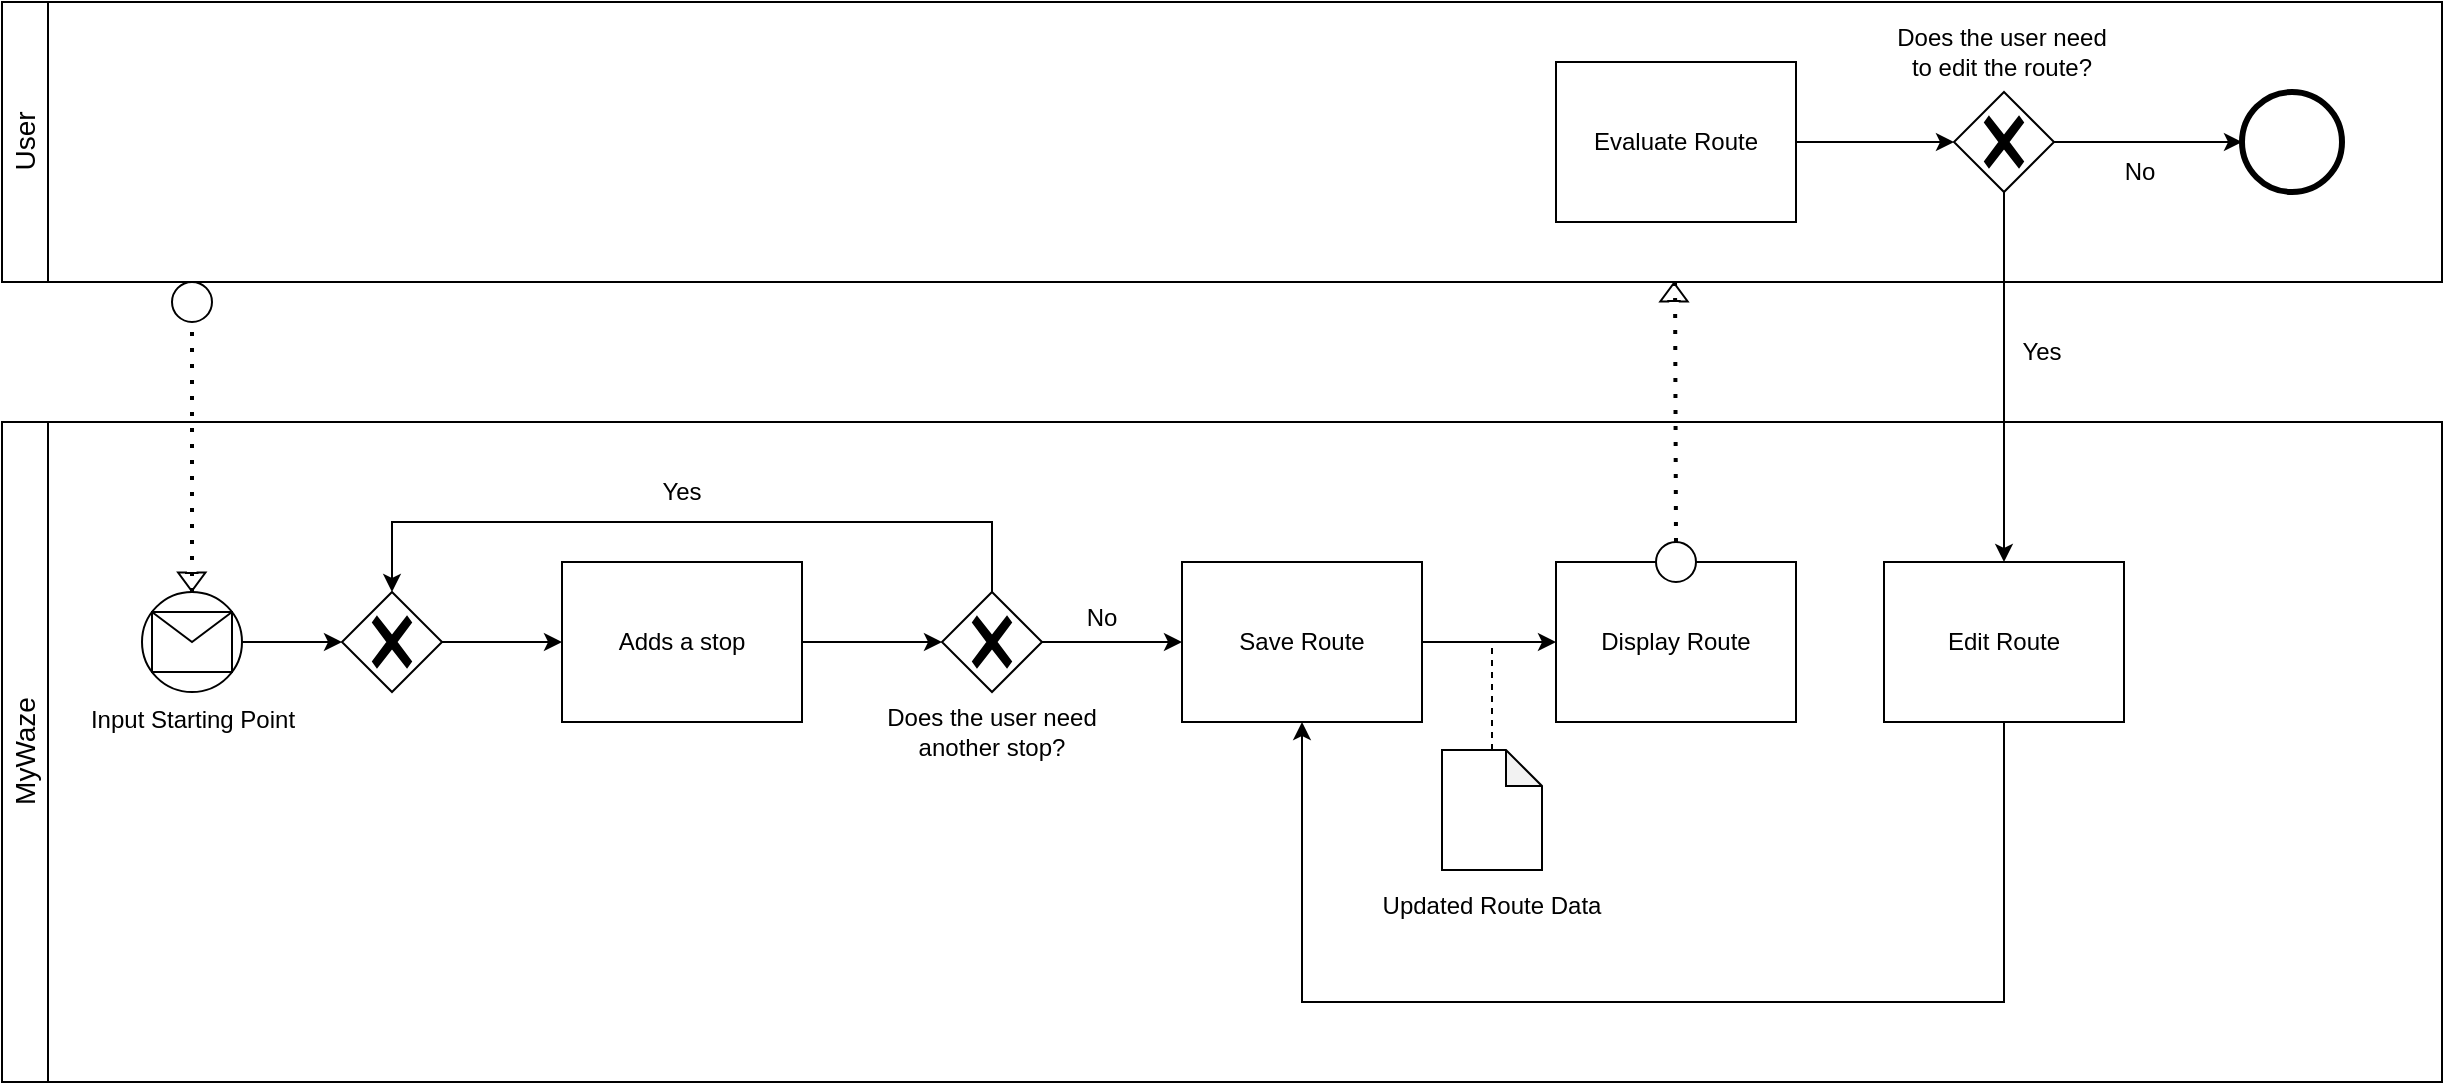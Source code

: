 <mxfile version="26.2.13">
  <diagram name="Page-1" id="2a216829-ef6e-dabb-86c1-c78162f3ba2b">
    <mxGraphModel dx="1740" dy="892" grid="1" gridSize="10" guides="1" tooltips="1" connect="1" arrows="1" fold="1" page="1" pageScale="1" pageWidth="850" pageHeight="1100" background="none" math="0" shadow="0">
      <root>
        <mxCell id="0" />
        <mxCell id="1" parent="0" />
        <mxCell id="0G2xE4ultLcCvQhKIERM-3" value="&lt;span style=&quot;font-weight: normal;&quot;&gt;&lt;font style=&quot;font-size: 14px;&quot;&gt;User&lt;/font&gt;&lt;/span&gt;" style="swimlane;horizontal=0;whiteSpace=wrap;html=1;startSize=23;" parent="1" vertex="1">
          <mxGeometry x="180" y="80" width="1220" height="140" as="geometry" />
        </mxCell>
        <mxCell id="afZQ3mGeGORyMhH4Kc8F-34" style="edgeStyle=orthogonalEdgeStyle;rounded=0;orthogonalLoop=1;jettySize=auto;html=1;entryX=0;entryY=0.5;entryDx=0;entryDy=0;entryPerimeter=0;" edge="1" parent="0G2xE4ultLcCvQhKIERM-3" source="afZQ3mGeGORyMhH4Kc8F-29" target="afZQ3mGeGORyMhH4Kc8F-32">
          <mxGeometry relative="1" as="geometry">
            <mxPoint x="970" y="70" as="targetPoint" />
          </mxGeometry>
        </mxCell>
        <mxCell id="afZQ3mGeGORyMhH4Kc8F-29" value="Evaluate Route" style="points=[[0.25,0,0],[0.5,0,0],[0.75,0,0],[1,0.25,0],[1,0.5,0],[1,0.75,0],[0.75,1,0],[0.5,1,0],[0.25,1,0],[0,0.75,0],[0,0.5,0],[0,0.25,0]];shape=mxgraph.bpmn.task2;whiteSpace=wrap;rectStyle=rounded;size=10;html=1;container=1;expand=0;collapsible=0;taskMarker=service;" vertex="1" parent="0G2xE4ultLcCvQhKIERM-3">
          <mxGeometry x="777" y="30" width="120" height="80" as="geometry" />
        </mxCell>
        <mxCell id="afZQ3mGeGORyMhH4Kc8F-37" style="edgeStyle=orthogonalEdgeStyle;rounded=0;orthogonalLoop=1;jettySize=auto;html=1;entryX=0;entryY=0.5;entryDx=0;entryDy=0;" edge="1" parent="0G2xE4ultLcCvQhKIERM-3" source="afZQ3mGeGORyMhH4Kc8F-32" target="afZQ3mGeGORyMhH4Kc8F-36">
          <mxGeometry relative="1" as="geometry" />
        </mxCell>
        <mxCell id="afZQ3mGeGORyMhH4Kc8F-32" value="" style="points=[[0.25,0.25,0],[0.5,0,0],[0.75,0.25,0],[1,0.5,0],[0.75,0.75,0],[0.5,1,0],[0.25,0.75,0],[0,0.5,0]];shape=mxgraph.bpmn.gateway2;html=1;verticalLabelPosition=bottom;labelBackgroundColor=#ffffff;verticalAlign=top;align=center;perimeter=rhombusPerimeter;outlineConnect=0;outline=none;symbol=none;gwType=exclusive;" vertex="1" parent="0G2xE4ultLcCvQhKIERM-3">
          <mxGeometry x="976" y="45" width="50" height="50" as="geometry" />
        </mxCell>
        <mxCell id="afZQ3mGeGORyMhH4Kc8F-33" value="Does the user need to edit the route?" style="text;html=1;align=center;verticalAlign=middle;whiteSpace=wrap;rounded=0;" vertex="1" parent="0G2xE4ultLcCvQhKIERM-3">
          <mxGeometry x="940" y="10" width="120" height="30" as="geometry" />
        </mxCell>
        <mxCell id="afZQ3mGeGORyMhH4Kc8F-36" value="" style="shape=mxgraph.bpmn.shape;html=1;verticalLabelPosition=bottom;labelBackgroundColor=#ffffff;verticalAlign=top;perimeter=ellipsePerimeter;outline=end;symbol=general;" vertex="1" parent="0G2xE4ultLcCvQhKIERM-3">
          <mxGeometry x="1120" y="45" width="50" height="50" as="geometry" />
        </mxCell>
        <mxCell id="afZQ3mGeGORyMhH4Kc8F-38" value="No" style="text;html=1;align=center;verticalAlign=middle;whiteSpace=wrap;rounded=0;" vertex="1" parent="0G2xE4ultLcCvQhKIERM-3">
          <mxGeometry x="1009" y="70" width="120" height="30" as="geometry" />
        </mxCell>
        <mxCell id="0G2xE4ultLcCvQhKIERM-4" value="&lt;span style=&quot;font-weight: normal;&quot;&gt;&lt;font style=&quot;font-size: 14px;&quot;&gt;MyWaze&lt;/font&gt;&lt;/span&gt;" style="swimlane;horizontal=0;whiteSpace=wrap;html=1;startSize=23;" parent="1" vertex="1">
          <mxGeometry x="180" y="290" width="1220" height="330" as="geometry" />
        </mxCell>
        <mxCell id="0G2xE4ultLcCvQhKIERM-19" value="" style="endArrow=none;dashed=1;html=1;dashPattern=1 3;strokeWidth=2;rounded=0;" parent="0G2xE4ultLcCvQhKIERM-4" edge="1" source="afZQ3mGeGORyMhH4Kc8F-23">
          <mxGeometry width="50" height="50" relative="1" as="geometry">
            <mxPoint x="836.52" y="70" as="sourcePoint" />
            <mxPoint x="836.52" y="-70" as="targetPoint" />
          </mxGeometry>
        </mxCell>
        <mxCell id="0G2xE4ultLcCvQhKIERM-23" value="" style="shape=flexArrow;endArrow=classic;html=1;rounded=0;width=5.76;endSize=2.731;endWidth=6.918;" parent="0G2xE4ultLcCvQhKIERM-4" edge="1">
          <mxGeometry width="50" height="50" relative="1" as="geometry">
            <mxPoint x="836" y="-60" as="sourcePoint" />
            <mxPoint x="836" y="-70" as="targetPoint" />
          </mxGeometry>
        </mxCell>
        <mxCell id="7a84cebc1def654-1" value="Input Starting Point" style="shape=mxgraph.bpmn.shape;html=1;verticalLabelPosition=bottom;labelBackgroundColor=#ffffff;verticalAlign=top;perimeter=ellipsePerimeter;outline=standard;symbol=general;" parent="0G2xE4ultLcCvQhKIERM-4" vertex="1">
          <mxGeometry x="70" y="85" width="50" height="50" as="geometry" />
        </mxCell>
        <mxCell id="7a84cebc1def654-4" value="" style="shape=message;whiteSpace=wrap;html=1;" parent="0G2xE4ultLcCvQhKIERM-4" vertex="1">
          <mxGeometry x="75" y="95" width="40" height="30" as="geometry" />
        </mxCell>
        <mxCell id="0G2xE4ultLcCvQhKIERM-32" value="" style="shape=flexArrow;endArrow=classic;html=1;rounded=0;width=5.76;endSize=2.731;endWidth=6.918;" parent="0G2xE4ultLcCvQhKIERM-4" edge="1">
          <mxGeometry width="50" height="50" relative="1" as="geometry">
            <mxPoint x="94.89" y="75" as="sourcePoint" />
            <mxPoint x="94.89" y="85" as="targetPoint" />
          </mxGeometry>
        </mxCell>
        <mxCell id="0G2xE4ultLcCvQhKIERM-5" value="" style="endArrow=none;dashed=1;html=1;dashPattern=1 3;strokeWidth=2;rounded=0;exitX=0.5;exitY=0;exitDx=0;exitDy=0;" parent="0G2xE4ultLcCvQhKIERM-4" source="7a84cebc1def654-1" target="0G2xE4ultLcCvQhKIERM-6" edge="1">
          <mxGeometry width="50" height="50" relative="1" as="geometry">
            <mxPoint x="310" y="160" as="sourcePoint" />
            <mxPoint x="125" y="-70" as="targetPoint" />
          </mxGeometry>
        </mxCell>
        <mxCell id="0G2xE4ultLcCvQhKIERM-6" value="" style="ellipse;whiteSpace=wrap;html=1;" parent="0G2xE4ultLcCvQhKIERM-4" vertex="1">
          <mxGeometry x="85" y="-70" width="20" height="20" as="geometry" />
        </mxCell>
        <mxCell id="0G2xE4ultLcCvQhKIERM-8" value="Adds a stop" style="points=[[0.25,0,0],[0.5,0,0],[0.75,0,0],[1,0.25,0],[1,0.5,0],[1,0.75,0],[0.75,1,0],[0.5,1,0],[0.25,1,0],[0,0.75,0],[0,0.5,0],[0,0.25,0]];shape=mxgraph.bpmn.task2;whiteSpace=wrap;rectStyle=rounded;size=10;html=1;container=1;expand=0;collapsible=0;taskMarker=service;" parent="0G2xE4ultLcCvQhKIERM-4" vertex="1">
          <mxGeometry x="280" y="70" width="120" height="80" as="geometry" />
        </mxCell>
        <mxCell id="0G2xE4ultLcCvQhKIERM-40" value="" style="points=[[0.25,0.25,0],[0.5,0,0],[0.75,0.25,0],[1,0.5,0],[0.75,0.75,0],[0.5,1,0],[0.25,0.75,0],[0,0.5,0]];shape=mxgraph.bpmn.gateway2;html=1;verticalLabelPosition=bottom;labelBackgroundColor=#ffffff;verticalAlign=top;align=center;perimeter=rhombusPerimeter;outlineConnect=0;outline=none;symbol=none;gwType=exclusive;" parent="0G2xE4ultLcCvQhKIERM-4" vertex="1">
          <mxGeometry x="470" y="85" width="50" height="50" as="geometry" />
        </mxCell>
        <mxCell id="afZQ3mGeGORyMhH4Kc8F-1" value="" style="points=[[0.25,0.25,0],[0.5,0,0],[0.75,0.25,0],[1,0.5,0],[0.75,0.75,0],[0.5,1,0],[0.25,0.75,0],[0,0.5,0]];shape=mxgraph.bpmn.gateway2;html=1;verticalLabelPosition=bottom;labelBackgroundColor=#ffffff;verticalAlign=top;align=center;perimeter=rhombusPerimeter;outlineConnect=0;outline=none;symbol=none;gwType=exclusive;" vertex="1" parent="0G2xE4ultLcCvQhKIERM-4">
          <mxGeometry x="170" y="85" width="50" height="50" as="geometry" />
        </mxCell>
        <mxCell id="afZQ3mGeGORyMhH4Kc8F-2" style="edgeStyle=orthogonalEdgeStyle;rounded=0;orthogonalLoop=1;jettySize=auto;html=1;entryX=0;entryY=0.5;entryDx=0;entryDy=0;entryPerimeter=0;" edge="1" parent="0G2xE4ultLcCvQhKIERM-4" source="7a84cebc1def654-1" target="afZQ3mGeGORyMhH4Kc8F-1">
          <mxGeometry relative="1" as="geometry" />
        </mxCell>
        <mxCell id="afZQ3mGeGORyMhH4Kc8F-3" style="edgeStyle=orthogonalEdgeStyle;rounded=0;orthogonalLoop=1;jettySize=auto;html=1;entryX=0;entryY=0.5;entryDx=0;entryDy=0;entryPerimeter=0;" edge="1" parent="0G2xE4ultLcCvQhKIERM-4" source="afZQ3mGeGORyMhH4Kc8F-1" target="0G2xE4ultLcCvQhKIERM-8">
          <mxGeometry relative="1" as="geometry" />
        </mxCell>
        <mxCell id="afZQ3mGeGORyMhH4Kc8F-4" style="edgeStyle=orthogonalEdgeStyle;rounded=0;orthogonalLoop=1;jettySize=auto;html=1;entryX=0;entryY=0.5;entryDx=0;entryDy=0;entryPerimeter=0;" edge="1" parent="0G2xE4ultLcCvQhKIERM-4" source="0G2xE4ultLcCvQhKIERM-8" target="0G2xE4ultLcCvQhKIERM-40">
          <mxGeometry relative="1" as="geometry" />
        </mxCell>
        <mxCell id="afZQ3mGeGORyMhH4Kc8F-5" value="Does the user need another stop?" style="text;html=1;align=center;verticalAlign=middle;whiteSpace=wrap;rounded=0;" vertex="1" parent="0G2xE4ultLcCvQhKIERM-4">
          <mxGeometry x="435" y="140" width="120" height="30" as="geometry" />
        </mxCell>
        <mxCell id="afZQ3mGeGORyMhH4Kc8F-7" value="Yes" style="text;html=1;align=center;verticalAlign=middle;whiteSpace=wrap;rounded=0;" vertex="1" parent="0G2xE4ultLcCvQhKIERM-4">
          <mxGeometry x="280" y="20" width="120" height="30" as="geometry" />
        </mxCell>
        <mxCell id="afZQ3mGeGORyMhH4Kc8F-9" style="edgeStyle=orthogonalEdgeStyle;rounded=0;orthogonalLoop=1;jettySize=auto;html=1;entryX=0.5;entryY=0;entryDx=0;entryDy=0;entryPerimeter=0;" edge="1" parent="0G2xE4ultLcCvQhKIERM-4" source="0G2xE4ultLcCvQhKIERM-40" target="afZQ3mGeGORyMhH4Kc8F-1">
          <mxGeometry relative="1" as="geometry">
            <Array as="points">
              <mxPoint x="495" y="50" />
              <mxPoint x="195" y="50" />
            </Array>
          </mxGeometry>
        </mxCell>
        <mxCell id="afZQ3mGeGORyMhH4Kc8F-10" value="Save Route" style="points=[[0.25,0,0],[0.5,0,0],[0.75,0,0],[1,0.25,0],[1,0.5,0],[1,0.75,0],[0.75,1,0],[0.5,1,0],[0.25,1,0],[0,0.75,0],[0,0.5,0],[0,0.25,0]];shape=mxgraph.bpmn.task2;whiteSpace=wrap;rectStyle=rounded;size=10;html=1;container=1;expand=0;collapsible=0;taskMarker=service;" vertex="1" parent="0G2xE4ultLcCvQhKIERM-4">
          <mxGeometry x="590" y="70" width="120" height="80" as="geometry" />
        </mxCell>
        <mxCell id="afZQ3mGeGORyMhH4Kc8F-11" style="edgeStyle=orthogonalEdgeStyle;rounded=0;orthogonalLoop=1;jettySize=auto;html=1;entryX=0;entryY=0.5;entryDx=0;entryDy=0;entryPerimeter=0;" edge="1" parent="0G2xE4ultLcCvQhKIERM-4" source="0G2xE4ultLcCvQhKIERM-40" target="afZQ3mGeGORyMhH4Kc8F-10">
          <mxGeometry relative="1" as="geometry" />
        </mxCell>
        <mxCell id="afZQ3mGeGORyMhH4Kc8F-12" value="No" style="text;html=1;align=center;verticalAlign=middle;whiteSpace=wrap;rounded=0;" vertex="1" parent="0G2xE4ultLcCvQhKIERM-4">
          <mxGeometry x="490" y="83" width="120" height="30" as="geometry" />
        </mxCell>
        <mxCell id="afZQ3mGeGORyMhH4Kc8F-28" style="edgeStyle=orthogonalEdgeStyle;rounded=0;orthogonalLoop=1;jettySize=auto;html=1;endArrow=none;startFill=0;dashed=1;" edge="1" parent="0G2xE4ultLcCvQhKIERM-4" source="afZQ3mGeGORyMhH4Kc8F-16">
          <mxGeometry relative="1" as="geometry">
            <mxPoint x="745" y="110" as="targetPoint" />
          </mxGeometry>
        </mxCell>
        <mxCell id="afZQ3mGeGORyMhH4Kc8F-16" value="" style="shape=note;whiteSpace=wrap;html=1;backgroundOutline=1;darkOpacity=0.05;size=18;" vertex="1" parent="0G2xE4ultLcCvQhKIERM-4">
          <mxGeometry x="720" y="164" width="50" height="60" as="geometry" />
        </mxCell>
        <mxCell id="afZQ3mGeGORyMhH4Kc8F-18" value="Updated Route Data" style="text;html=1;align=center;verticalAlign=middle;whiteSpace=wrap;rounded=0;" vertex="1" parent="0G2xE4ultLcCvQhKIERM-4">
          <mxGeometry x="685" y="227" width="120" height="30" as="geometry" />
        </mxCell>
        <mxCell id="afZQ3mGeGORyMhH4Kc8F-25" value="Display Route" style="points=[[0.25,0,0],[0.5,0,0],[0.75,0,0],[1,0.25,0],[1,0.5,0],[1,0.75,0],[0.75,1,0],[0.5,1,0],[0.25,1,0],[0,0.75,0],[0,0.5,0],[0,0.25,0]];shape=mxgraph.bpmn.task2;whiteSpace=wrap;rectStyle=rounded;size=10;html=1;container=1;expand=0;collapsible=0;taskMarker=service;" vertex="1" parent="0G2xE4ultLcCvQhKIERM-4">
          <mxGeometry x="777" y="70" width="120" height="80" as="geometry" />
        </mxCell>
        <mxCell id="afZQ3mGeGORyMhH4Kc8F-27" style="edgeStyle=orthogonalEdgeStyle;rounded=0;orthogonalLoop=1;jettySize=auto;html=1;entryX=0;entryY=0.5;entryDx=0;entryDy=0;entryPerimeter=0;" edge="1" parent="0G2xE4ultLcCvQhKIERM-4" source="afZQ3mGeGORyMhH4Kc8F-10" target="afZQ3mGeGORyMhH4Kc8F-25">
          <mxGeometry relative="1" as="geometry" />
        </mxCell>
        <mxCell id="afZQ3mGeGORyMhH4Kc8F-23" value="" style="ellipse;whiteSpace=wrap;html=1;" vertex="1" parent="0G2xE4ultLcCvQhKIERM-4">
          <mxGeometry x="827" y="60" width="20" height="20" as="geometry" />
        </mxCell>
        <mxCell id="afZQ3mGeGORyMhH4Kc8F-30" value="Edit Route" style="points=[[0.25,0,0],[0.5,0,0],[0.75,0,0],[1,0.25,0],[1,0.5,0],[1,0.75,0],[0.75,1,0],[0.5,1,0],[0.25,1,0],[0,0.75,0],[0,0.5,0],[0,0.25,0]];shape=mxgraph.bpmn.task2;whiteSpace=wrap;rectStyle=rounded;size=10;html=1;container=1;expand=0;collapsible=0;taskMarker=service;" vertex="1" parent="0G2xE4ultLcCvQhKIERM-4">
          <mxGeometry x="941" y="70" width="120" height="80" as="geometry" />
        </mxCell>
        <mxCell id="afZQ3mGeGORyMhH4Kc8F-40" style="edgeStyle=orthogonalEdgeStyle;rounded=0;orthogonalLoop=1;jettySize=auto;html=1;entryX=0.5;entryY=1;entryDx=0;entryDy=0;entryPerimeter=0;" edge="1" parent="0G2xE4ultLcCvQhKIERM-4" source="afZQ3mGeGORyMhH4Kc8F-30" target="afZQ3mGeGORyMhH4Kc8F-10">
          <mxGeometry relative="1" as="geometry">
            <Array as="points">
              <mxPoint x="1001" y="290" />
              <mxPoint x="650" y="290" />
            </Array>
          </mxGeometry>
        </mxCell>
        <mxCell id="afZQ3mGeGORyMhH4Kc8F-35" style="edgeStyle=orthogonalEdgeStyle;rounded=0;orthogonalLoop=1;jettySize=auto;html=1;entryX=0.5;entryY=0;entryDx=0;entryDy=0;entryPerimeter=0;exitX=0.5;exitY=1;exitDx=0;exitDy=0;exitPerimeter=0;" edge="1" parent="1" source="afZQ3mGeGORyMhH4Kc8F-32" target="afZQ3mGeGORyMhH4Kc8F-30">
          <mxGeometry relative="1" as="geometry" />
        </mxCell>
        <mxCell id="afZQ3mGeGORyMhH4Kc8F-39" value="Yes" style="text;html=1;align=center;verticalAlign=middle;whiteSpace=wrap;rounded=0;" vertex="1" parent="1">
          <mxGeometry x="1140" y="240" width="120" height="30" as="geometry" />
        </mxCell>
      </root>
    </mxGraphModel>
  </diagram>
</mxfile>
